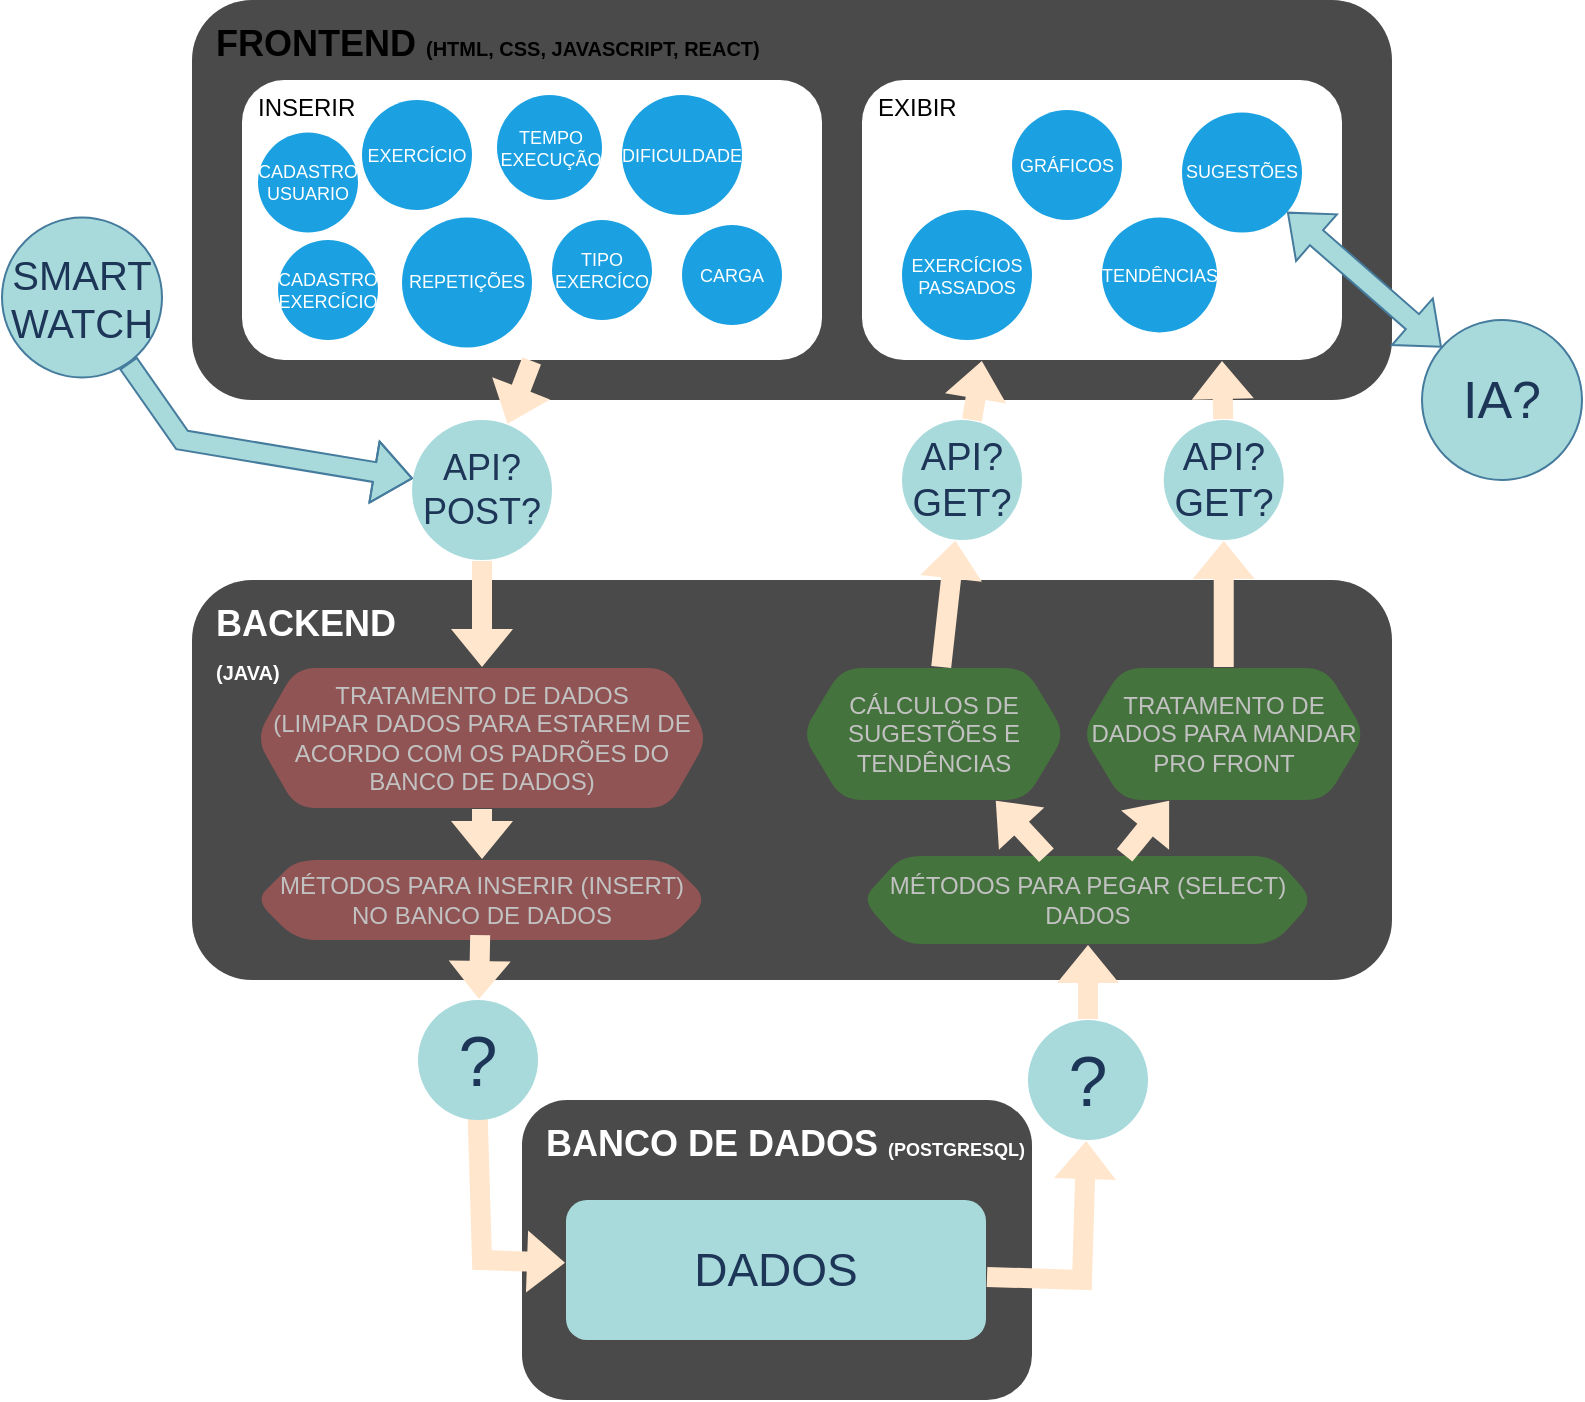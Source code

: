 <mxfile version="26.0.16">
  <diagram name="Page-1" id="iC02G3VX6VQU3do_u0Ps">
    <mxGraphModel dx="1220" dy="697" grid="1" gridSize="10" guides="1" tooltips="1" connect="1" arrows="1" fold="1" page="1" pageScale="1" pageWidth="850" pageHeight="1100" math="0" shadow="0">
      <root>
        <mxCell id="0" />
        <mxCell id="1" parent="0" />
        <mxCell id="7WzJrdjKJCquE4DQrcOG-1" value="FRONTEND &lt;font style=&quot;font-size: 10px;&quot;&gt;(HTML, CSS, JAVASCRIPT, REACT)&lt;/font&gt;" style="rounded=1;whiteSpace=wrap;html=1;labelBackgroundColor=none;glass=0;shadow=0;fontStyle=1;align=left;verticalAlign=top;spacingLeft=10;spacingTop=5;fontSize=18;fillColor=#4A4A4A;strokeColor=none;" vertex="1" parent="1">
          <mxGeometry x="125" y="160" width="600" height="200" as="geometry" />
        </mxCell>
        <mxCell id="7WzJrdjKJCquE4DQrcOG-4" value="BACKEND&lt;div&gt;&lt;font style=&quot;font-size: 10px;&quot;&gt;(JAVA)&lt;/font&gt;&lt;/div&gt;" style="rounded=1;whiteSpace=wrap;html=1;labelBackgroundColor=none;fillColor=#4A4A4A;strokeColor=none;fontColor=#FFFFFF;glass=0;shadow=0;fontStyle=1;align=left;verticalAlign=top;spacingLeft=10;spacingTop=5;fontSize=18;" vertex="1" parent="1">
          <mxGeometry x="125" y="450" width="600" height="200" as="geometry" />
        </mxCell>
        <mxCell id="7WzJrdjKJCquE4DQrcOG-5" value="BANCO DE DADOS &lt;font style=&quot;font-size: 9px;&quot;&gt;(POSTGRESQL)&lt;/font&gt;" style="rounded=1;whiteSpace=wrap;html=1;labelBackgroundColor=none;fillColor=#4A4A4A;strokeColor=none;fontColor=#FFFFFF;glass=0;shadow=0;fontStyle=1;align=left;verticalAlign=top;spacingLeft=10;spacingTop=5;fontSize=18;" vertex="1" parent="1">
          <mxGeometry x="290" y="710" width="255" height="150" as="geometry" />
        </mxCell>
        <mxCell id="7WzJrdjKJCquE4DQrcOG-6" value="INSERIR" style="rounded=1;whiteSpace=wrap;html=1;align=left;verticalAlign=top;glass=0;shadow=0;spacingLeft=6;strokeColor=none;" vertex="1" parent="1">
          <mxGeometry x="150" y="200" width="290" height="140" as="geometry" />
        </mxCell>
        <mxCell id="7WzJrdjKJCquE4DQrcOG-7" value="EXIBIR&lt;div&gt;&lt;br&gt;&lt;/div&gt;" style="rounded=1;whiteSpace=wrap;html=1;align=left;verticalAlign=top;glass=0;shadow=0;spacingLeft=6;strokeColor=none;" vertex="1" parent="1">
          <mxGeometry x="460" y="200" width="240" height="140" as="geometry" />
        </mxCell>
        <mxCell id="7WzJrdjKJCquE4DQrcOG-9" value="TIPO&lt;div&gt;EXERCÍCO&lt;/div&gt;" style="ellipse;whiteSpace=wrap;html=1;aspect=fixed;fillColor=#1ba1e2;fontColor=#ffffff;strokeColor=none;fontSize=9;direction=south;" vertex="1" parent="1">
          <mxGeometry x="305" y="270" width="50" height="50" as="geometry" />
        </mxCell>
        <mxCell id="7WzJrdjKJCquE4DQrcOG-10" value="EXERCÍCIO" style="ellipse;whiteSpace=wrap;html=1;aspect=fixed;fillColor=#1ba1e2;fontColor=#ffffff;strokeColor=none;fontSize=9;" vertex="1" parent="1">
          <mxGeometry x="210" y="210" width="55" height="55" as="geometry" />
        </mxCell>
        <mxCell id="7WzJrdjKJCquE4DQrcOG-12" value="TEMPO&lt;div&gt;EXECUÇÃO&lt;/div&gt;" style="ellipse;whiteSpace=wrap;html=1;aspect=fixed;fillColor=#1ba1e2;fontColor=#ffffff;strokeColor=none;fontSize=9;" vertex="1" parent="1">
          <mxGeometry x="277.5" y="207.5" width="52.5" height="52.5" as="geometry" />
        </mxCell>
        <mxCell id="7WzJrdjKJCquE4DQrcOG-13" value="REPETIÇÕES" style="ellipse;whiteSpace=wrap;html=1;aspect=fixed;fillColor=#1ba1e2;fontColor=#ffffff;strokeColor=none;fontSize=9;" vertex="1" parent="1">
          <mxGeometry x="230" y="268.75" width="65" height="65" as="geometry" />
        </mxCell>
        <mxCell id="7WzJrdjKJCquE4DQrcOG-14" value="DIFICULDADE" style="ellipse;whiteSpace=wrap;html=1;aspect=fixed;fillColor=#1ba1e2;fontColor=#ffffff;strokeColor=none;fontSize=9;" vertex="1" parent="1">
          <mxGeometry x="340" y="207.5" width="60" height="60" as="geometry" />
        </mxCell>
        <mxCell id="7WzJrdjKJCquE4DQrcOG-15" value="EXERCÍCIOS&lt;div&gt;PASSADOS&lt;/div&gt;" style="ellipse;whiteSpace=wrap;html=1;aspect=fixed;fillColor=#1ba1e2;fontColor=#ffffff;strokeColor=none;fontSize=9;direction=south;" vertex="1" parent="1">
          <mxGeometry x="480" y="265" width="65" height="65" as="geometry" />
        </mxCell>
        <mxCell id="7WzJrdjKJCquE4DQrcOG-16" value="GRÁFICOS" style="ellipse;whiteSpace=wrap;html=1;aspect=fixed;fillColor=#1ba1e2;fontColor=#ffffff;strokeColor=none;fontSize=9;" vertex="1" parent="1">
          <mxGeometry x="535" y="215" width="55" height="55" as="geometry" />
        </mxCell>
        <mxCell id="7WzJrdjKJCquE4DQrcOG-17" value="TENDÊNCIAS" style="ellipse;whiteSpace=wrap;html=1;aspect=fixed;fillColor=#1ba1e2;fontColor=#ffffff;strokeColor=none;fontSize=9;" vertex="1" parent="1">
          <mxGeometry x="580" y="268.75" width="57.5" height="57.5" as="geometry" />
        </mxCell>
        <mxCell id="7WzJrdjKJCquE4DQrcOG-18" value="SUGESTÕES" style="ellipse;whiteSpace=wrap;html=1;aspect=fixed;fillColor=#1ba1e2;fontColor=#ffffff;strokeColor=none;fontSize=9;" vertex="1" parent="1">
          <mxGeometry x="620" y="216.25" width="60" height="60" as="geometry" />
        </mxCell>
        <mxCell id="7WzJrdjKJCquE4DQrcOG-27" value="TRATAMENTO DE DADOS&lt;div&gt;(LIMPAR DADOS PARA ESTAREM DE ACORDO COM OS PADRÕES DO BANCO DE DADOS)&lt;/div&gt;" style="shape=hexagon;perimeter=hexagonPerimeter2;whiteSpace=wrap;html=1;fixedSize=1;strokeColor=none;fontColor=#C2C2C2;fillColor=#915454;rounded=1;" vertex="1" parent="1">
          <mxGeometry x="157" y="494" width="226" height="70" as="geometry" />
        </mxCell>
        <mxCell id="7WzJrdjKJCquE4DQrcOG-28" value="MÉTODOS PARA INSERIR (INSERT)&lt;div&gt;NO BANCO DE DADOS&lt;/div&gt;" style="shape=hexagon;perimeter=hexagonPerimeter2;whiteSpace=wrap;html=1;fixedSize=1;strokeColor=none;fontColor=#C2C2C2;fillColor=#915454;rounded=1;" vertex="1" parent="1">
          <mxGeometry x="157" y="590" width="226" height="40" as="geometry" />
        </mxCell>
        <mxCell id="7WzJrdjKJCquE4DQrcOG-29" value="" style="shape=flexArrow;endArrow=classic;html=1;rounded=0;strokeColor=none;fontColor=#1D3557;fillColor=#ffe6cc;" edge="1" parent="1" source="7WzJrdjKJCquE4DQrcOG-27" target="7WzJrdjKJCquE4DQrcOG-28">
          <mxGeometry width="50" height="50" relative="1" as="geometry">
            <mxPoint x="370" y="590" as="sourcePoint" />
            <mxPoint x="420" y="540" as="targetPoint" />
          </mxGeometry>
        </mxCell>
        <mxCell id="7WzJrdjKJCquE4DQrcOG-33" value="" style="shape=flexArrow;endArrow=classic;html=1;rounded=0;strokeColor=none;fontColor=#1D3557;fillColor=#ffe6cc;exitX=0.496;exitY=0.926;exitDx=0;exitDy=0;exitPerimeter=0;" edge="1" parent="1" source="7WzJrdjKJCquE4DQrcOG-50" target="7WzJrdjKJCquE4DQrcOG-56">
          <mxGeometry width="50" height="50" relative="1" as="geometry">
            <mxPoint x="370" y="590" as="sourcePoint" />
            <mxPoint x="420" y="540" as="targetPoint" />
            <Array as="points">
              <mxPoint x="270" y="790" />
            </Array>
          </mxGeometry>
        </mxCell>
        <mxCell id="7WzJrdjKJCquE4DQrcOG-34" value="MÉTODOS PARA PEGAR (SELECT)&lt;div&gt;DADOS&lt;/div&gt;" style="shape=hexagon;perimeter=hexagonPerimeter2;whiteSpace=wrap;html=1;fixedSize=1;strokeColor=none;fontColor=#C2C2C2;fillColor=#45733D;rounded=1;" vertex="1" parent="1">
          <mxGeometry x="460" y="588" width="226" height="44" as="geometry" />
        </mxCell>
        <mxCell id="7WzJrdjKJCquE4DQrcOG-35" value="TRATAMENTO DE DADOS PARA MANDAR PRO FRONT" style="shape=hexagon;perimeter=hexagonPerimeter2;whiteSpace=wrap;html=1;fixedSize=1;strokeColor=none;fontColor=#C2C2C2;fillColor=#45733D;rounded=1;" vertex="1" parent="1">
          <mxGeometry x="570" y="494" width="141.75" height="66" as="geometry" />
        </mxCell>
        <mxCell id="7WzJrdjKJCquE4DQrcOG-36" value="CÁLCULOS DE SUGESTÕES E TENDÊNCIAS" style="shape=hexagon;perimeter=hexagonPerimeter2;whiteSpace=wrap;html=1;fixedSize=1;strokeColor=none;fontColor=#C2C2C2;fillColor=#45733D;rounded=1;" vertex="1" parent="1">
          <mxGeometry x="430" y="494" width="131.75" height="66" as="geometry" />
        </mxCell>
        <mxCell id="7WzJrdjKJCquE4DQrcOG-37" value="" style="shape=flexArrow;endArrow=classic;html=1;rounded=0;strokeColor=none;fontColor=#1D3557;fillColor=#ffe6cc;entryX=0.5;entryY=1;entryDx=0;entryDy=0;" edge="1" parent="1" source="7WzJrdjKJCquE4DQrcOG-52" target="7WzJrdjKJCquE4DQrcOG-34">
          <mxGeometry width="50" height="50" relative="1" as="geometry">
            <mxPoint x="640" y="650" as="sourcePoint" />
            <mxPoint x="728" y="753" as="targetPoint" />
            <Array as="points" />
          </mxGeometry>
        </mxCell>
        <mxCell id="7WzJrdjKJCquE4DQrcOG-38" value="" style="shape=flexArrow;endArrow=classic;html=1;rounded=0;strokeColor=none;fontColor=#1D3557;fillColor=#ffe6cc;" edge="1" parent="1" source="7WzJrdjKJCquE4DQrcOG-34" target="7WzJrdjKJCquE4DQrcOG-36">
          <mxGeometry width="50" height="50" relative="1" as="geometry">
            <mxPoint x="420" y="574" as="sourcePoint" />
            <mxPoint x="420" y="600" as="targetPoint" />
          </mxGeometry>
        </mxCell>
        <mxCell id="7WzJrdjKJCquE4DQrcOG-39" value="" style="shape=flexArrow;endArrow=classic;html=1;rounded=0;strokeColor=none;fontColor=#1D3557;fillColor=#ffe6cc;" edge="1" parent="1" source="7WzJrdjKJCquE4DQrcOG-34" target="7WzJrdjKJCquE4DQrcOG-35">
          <mxGeometry width="50" height="50" relative="1" as="geometry">
            <mxPoint x="796" y="592" as="sourcePoint" />
            <mxPoint x="770" y="564" as="targetPoint" />
          </mxGeometry>
        </mxCell>
        <mxCell id="7WzJrdjKJCquE4DQrcOG-40" value="" style="shape=flexArrow;endArrow=classic;html=1;rounded=0;strokeColor=none;fontColor=#1D3557;fillColor=#ffe6cc;entryX=0.25;entryY=1;entryDx=0;entryDy=0;" edge="1" parent="1" source="7WzJrdjKJCquE4DQrcOG-45" target="7WzJrdjKJCquE4DQrcOG-7">
          <mxGeometry width="50" height="50" relative="1" as="geometry">
            <mxPoint x="553" y="398" as="sourcePoint" />
            <mxPoint x="527" y="370" as="targetPoint" />
            <Array as="points" />
          </mxGeometry>
        </mxCell>
        <mxCell id="7WzJrdjKJCquE4DQrcOG-41" value="" style="shape=flexArrow;endArrow=classic;html=1;rounded=0;strokeColor=none;fontColor=#1D3557;fillColor=#ffe6cc;entryX=0.75;entryY=1;entryDx=0;entryDy=0;" edge="1" parent="1" source="7WzJrdjKJCquE4DQrcOG-48" target="7WzJrdjKJCquE4DQrcOG-7">
          <mxGeometry width="50" height="50" relative="1" as="geometry">
            <mxPoint x="740" y="464" as="sourcePoint" />
            <mxPoint x="760" y="310" as="targetPoint" />
          </mxGeometry>
        </mxCell>
        <mxCell id="7WzJrdjKJCquE4DQrcOG-42" value="" style="shape=flexArrow;endArrow=classic;html=1;rounded=0;strokeColor=none;fontColor=#1D3557;fillColor=#ffe6cc;exitX=0.5;exitY=1;exitDx=0;exitDy=0;" edge="1" parent="1" source="7WzJrdjKJCquE4DQrcOG-43" target="7WzJrdjKJCquE4DQrcOG-27">
          <mxGeometry width="50" height="50" relative="1" as="geometry">
            <mxPoint x="260" y="390" as="sourcePoint" />
            <mxPoint x="260" y="416" as="targetPoint" />
          </mxGeometry>
        </mxCell>
        <mxCell id="7WzJrdjKJCquE4DQrcOG-44" value="" style="shape=flexArrow;endArrow=classic;html=1;rounded=0;strokeColor=none;fontColor=#1D3557;fillColor=#ffe6cc;exitX=0.5;exitY=1;exitDx=0;exitDy=0;" edge="1" parent="1" source="7WzJrdjKJCquE4DQrcOG-6" target="7WzJrdjKJCquE4DQrcOG-43">
          <mxGeometry width="50" height="50" relative="1" as="geometry">
            <mxPoint x="270" y="340" as="sourcePoint" />
            <mxPoint x="270" y="494" as="targetPoint" />
          </mxGeometry>
        </mxCell>
        <mxCell id="7WzJrdjKJCquE4DQrcOG-43" value="API?&lt;div&gt;POST?&lt;/div&gt;" style="ellipse;whiteSpace=wrap;html=1;aspect=fixed;strokeColor=none;fontColor=#1D3557;fillColor=#A8DADC;fontSize=18;" vertex="1" parent="1">
          <mxGeometry x="235" y="370" width="70" height="70" as="geometry" />
        </mxCell>
        <mxCell id="7WzJrdjKJCquE4DQrcOG-45" value="API?&lt;div&gt;GET?&lt;/div&gt;" style="ellipse;whiteSpace=wrap;html=1;aspect=fixed;strokeColor=none;fontColor=#1D3557;fillColor=#A8DADC;fontSize=19;" vertex="1" parent="1">
          <mxGeometry x="480" y="370" width="60" height="60" as="geometry" />
        </mxCell>
        <mxCell id="7WzJrdjKJCquE4DQrcOG-47" value="" style="shape=flexArrow;endArrow=classic;html=1;rounded=0;strokeColor=none;fontColor=#1D3557;fillColor=#ffe6cc;" edge="1" parent="1" source="7WzJrdjKJCquE4DQrcOG-36" target="7WzJrdjKJCquE4DQrcOG-45">
          <mxGeometry width="50" height="50" relative="1" as="geometry">
            <mxPoint x="566.5" y="442" as="sourcePoint" />
            <mxPoint x="579.5" y="410" as="targetPoint" />
            <Array as="points" />
          </mxGeometry>
        </mxCell>
        <mxCell id="7WzJrdjKJCquE4DQrcOG-49" value="" style="shape=flexArrow;endArrow=classic;html=1;rounded=0;strokeColor=none;fontColor=#1D3557;fillColor=#ffe6cc;" edge="1" parent="1" source="7WzJrdjKJCquE4DQrcOG-35" target="7WzJrdjKJCquE4DQrcOG-48">
          <mxGeometry width="50" height="50" relative="1" as="geometry">
            <mxPoint x="641" y="494" as="sourcePoint" />
            <mxPoint x="640" y="340" as="targetPoint" />
          </mxGeometry>
        </mxCell>
        <mxCell id="7WzJrdjKJCquE4DQrcOG-48" value="API?&lt;div&gt;GET?&lt;/div&gt;" style="ellipse;whiteSpace=wrap;html=1;aspect=fixed;strokeColor=none;fontColor=#1D3557;fillColor=#A8DADC;fontSize=19;" vertex="1" parent="1">
          <mxGeometry x="610.87" y="370" width="60" height="60" as="geometry" />
        </mxCell>
        <mxCell id="7WzJrdjKJCquE4DQrcOG-51" value="" style="shape=flexArrow;endArrow=classic;html=1;rounded=0;strokeColor=none;fontColor=#1D3557;fillColor=#ffe6cc;exitX=0.496;exitY=0.926;exitDx=0;exitDy=0;exitPerimeter=0;" edge="1" parent="1" source="7WzJrdjKJCquE4DQrcOG-28" target="7WzJrdjKJCquE4DQrcOG-50">
          <mxGeometry width="50" height="50" relative="1" as="geometry">
            <mxPoint x="269" y="627" as="sourcePoint" />
            <mxPoint x="303" y="750" as="targetPoint" />
            <Array as="points" />
          </mxGeometry>
        </mxCell>
        <mxCell id="7WzJrdjKJCquE4DQrcOG-50" value="?" style="ellipse;whiteSpace=wrap;html=1;aspect=fixed;strokeColor=none;fontColor=#1D3557;fillColor=#A8DADC;fontSize=35;" vertex="1" parent="1">
          <mxGeometry x="238" y="660" width="60" height="60" as="geometry" />
        </mxCell>
        <mxCell id="7WzJrdjKJCquE4DQrcOG-52" value="?" style="ellipse;whiteSpace=wrap;html=1;aspect=fixed;strokeColor=none;fontColor=#1D3557;fillColor=#A8DADC;fontSize=35;" vertex="1" parent="1">
          <mxGeometry x="543" y="670" width="60" height="60" as="geometry" />
        </mxCell>
        <mxCell id="7WzJrdjKJCquE4DQrcOG-54" value="" style="shape=flexArrow;endArrow=classic;html=1;rounded=0;strokeColor=none;fontColor=#1D3557;fillColor=#ffe6cc;" edge="1" parent="1" source="7WzJrdjKJCquE4DQrcOG-56" target="7WzJrdjKJCquE4DQrcOG-52">
          <mxGeometry width="50" height="50" relative="1" as="geometry">
            <mxPoint x="632.5" y="768" as="sourcePoint" />
            <mxPoint x="637.5" y="730" as="targetPoint" />
            <Array as="points">
              <mxPoint x="570" y="800" />
            </Array>
          </mxGeometry>
        </mxCell>
        <mxCell id="7WzJrdjKJCquE4DQrcOG-56" value="DADOS" style="rounded=1;whiteSpace=wrap;html=1;strokeColor=none;fontColor=#1D3557;fillColor=#A8DADC;fontSize=23;" vertex="1" parent="1">
          <mxGeometry x="312" y="760" width="210" height="70" as="geometry" />
        </mxCell>
        <mxCell id="7WzJrdjKJCquE4DQrcOG-58" value="IA?" style="ellipse;whiteSpace=wrap;html=1;aspect=fixed;strokeColor=#457B9D;fontColor=#1D3557;fillColor=#A8DADC;fontSize=26;" vertex="1" parent="1">
          <mxGeometry x="740" y="320" width="80" height="80" as="geometry" />
        </mxCell>
        <mxCell id="7WzJrdjKJCquE4DQrcOG-59" value="" style="shape=flexArrow;endArrow=classic;startArrow=classic;html=1;rounded=0;strokeColor=#457B9D;fontColor=#1D3557;fillColor=#A8DADC;" edge="1" parent="1" source="7WzJrdjKJCquE4DQrcOG-18" target="7WzJrdjKJCquE4DQrcOG-58">
          <mxGeometry width="100" height="100" relative="1" as="geometry">
            <mxPoint x="350" y="560" as="sourcePoint" />
            <mxPoint x="450" y="460" as="targetPoint" />
          </mxGeometry>
        </mxCell>
        <mxCell id="7WzJrdjKJCquE4DQrcOG-60" value="SMART&lt;div&gt;WATCH&lt;/div&gt;" style="ellipse;whiteSpace=wrap;html=1;aspect=fixed;strokeColor=#457B9D;fontColor=#1D3557;fillColor=#A8DADC;fontSize=20;" vertex="1" parent="1">
          <mxGeometry x="30" y="268.75" width="80" height="80" as="geometry" />
        </mxCell>
        <mxCell id="7WzJrdjKJCquE4DQrcOG-61" value="" style="shape=flexArrow;endArrow=classic;html=1;rounded=0;strokeColor=#457B9D;fontColor=#1D3557;fillColor=#A8DADC;" edge="1" parent="1" source="7WzJrdjKJCquE4DQrcOG-60" target="7WzJrdjKJCquE4DQrcOG-43">
          <mxGeometry width="50" height="50" relative="1" as="geometry">
            <mxPoint x="133" y="420" as="sourcePoint" />
            <mxPoint x="183" y="370" as="targetPoint" />
            <Array as="points">
              <mxPoint x="120" y="380" />
            </Array>
          </mxGeometry>
        </mxCell>
        <mxCell id="7WzJrdjKJCquE4DQrcOG-62" value="CADASTRO&lt;div&gt;USUARIO&lt;/div&gt;" style="ellipse;whiteSpace=wrap;html=1;aspect=fixed;fillColor=#1ba1e2;fontColor=#ffffff;strokeColor=none;fontSize=9;direction=south;" vertex="1" parent="1">
          <mxGeometry x="158" y="226.25" width="50" height="50" as="geometry" />
        </mxCell>
        <mxCell id="7WzJrdjKJCquE4DQrcOG-64" value="CARGA" style="ellipse;whiteSpace=wrap;html=1;aspect=fixed;fillColor=#1ba1e2;fontColor=#ffffff;strokeColor=none;fontSize=9;" vertex="1" parent="1">
          <mxGeometry x="370" y="272.5" width="50" height="50" as="geometry" />
        </mxCell>
        <mxCell id="7WzJrdjKJCquE4DQrcOG-65" value="CADASTRO&lt;div&gt;EXERCÍCIO&lt;/div&gt;" style="ellipse;whiteSpace=wrap;html=1;aspect=fixed;fillColor=#1ba1e2;fontColor=#ffffff;strokeColor=none;fontSize=9;direction=south;" vertex="1" parent="1">
          <mxGeometry x="168" y="280" width="50" height="50" as="geometry" />
        </mxCell>
      </root>
    </mxGraphModel>
  </diagram>
</mxfile>

